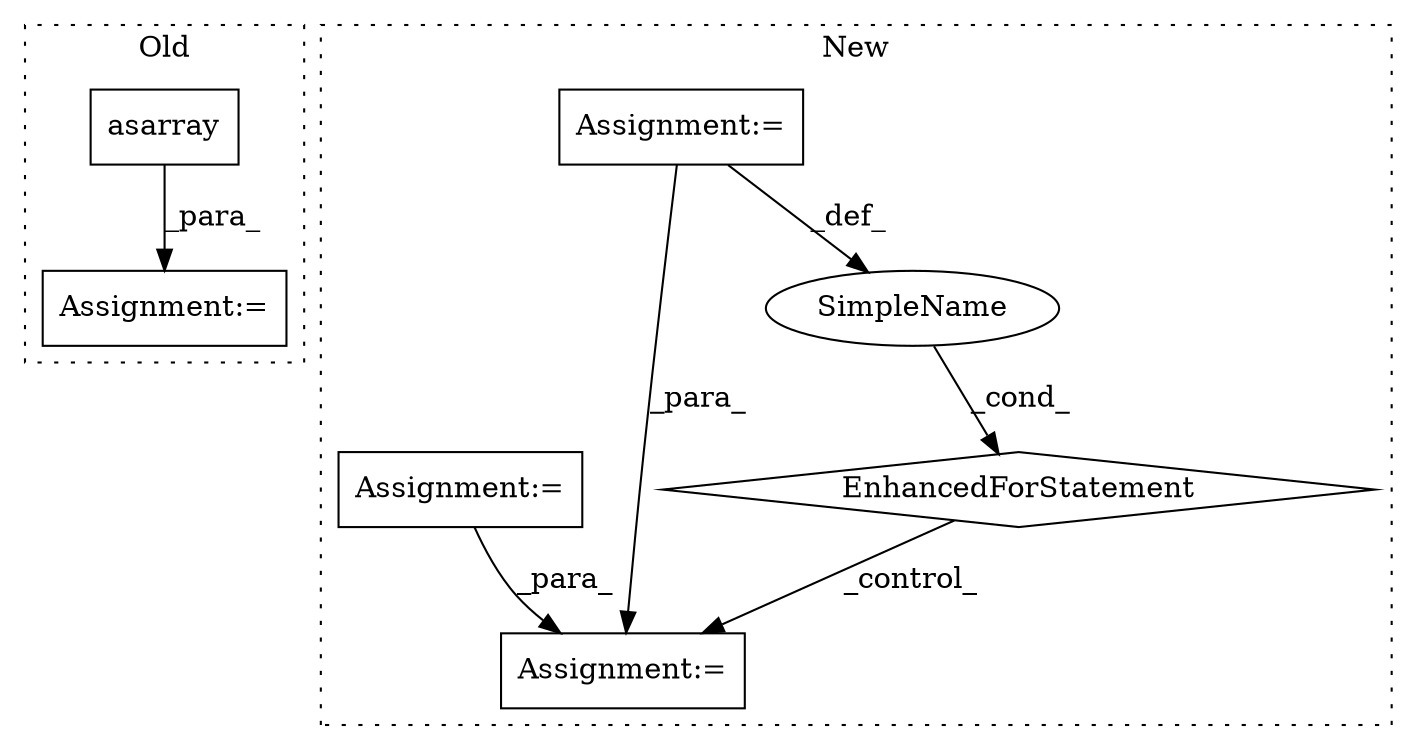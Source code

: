 digraph G {
subgraph cluster0 {
1 [label="asarray" a="32" s="3511,3537" l="8,1" shape="box"];
4 [label="Assignment:=" a="7" s="3552" l="1" shape="box"];
label = "Old";
style="dotted";
}
subgraph cluster1 {
2 [label="EnhancedForStatement" a="70" s="4874,4962" l="65,2" shape="diamond"];
3 [label="Assignment:=" a="7" s="4874,4962" l="65,2" shape="box"];
5 [label="Assignment:=" a="7" s="4983" l="2" shape="box"];
6 [label="SimpleName" a="42" s="4943" l="5" shape="ellipse"];
7 [label="Assignment:=" a="7" s="4702" l="1" shape="box"];
label = "New";
style="dotted";
}
1 -> 4 [label="_para_"];
2 -> 5 [label="_control_"];
3 -> 5 [label="_para_"];
3 -> 6 [label="_def_"];
6 -> 2 [label="_cond_"];
7 -> 5 [label="_para_"];
}